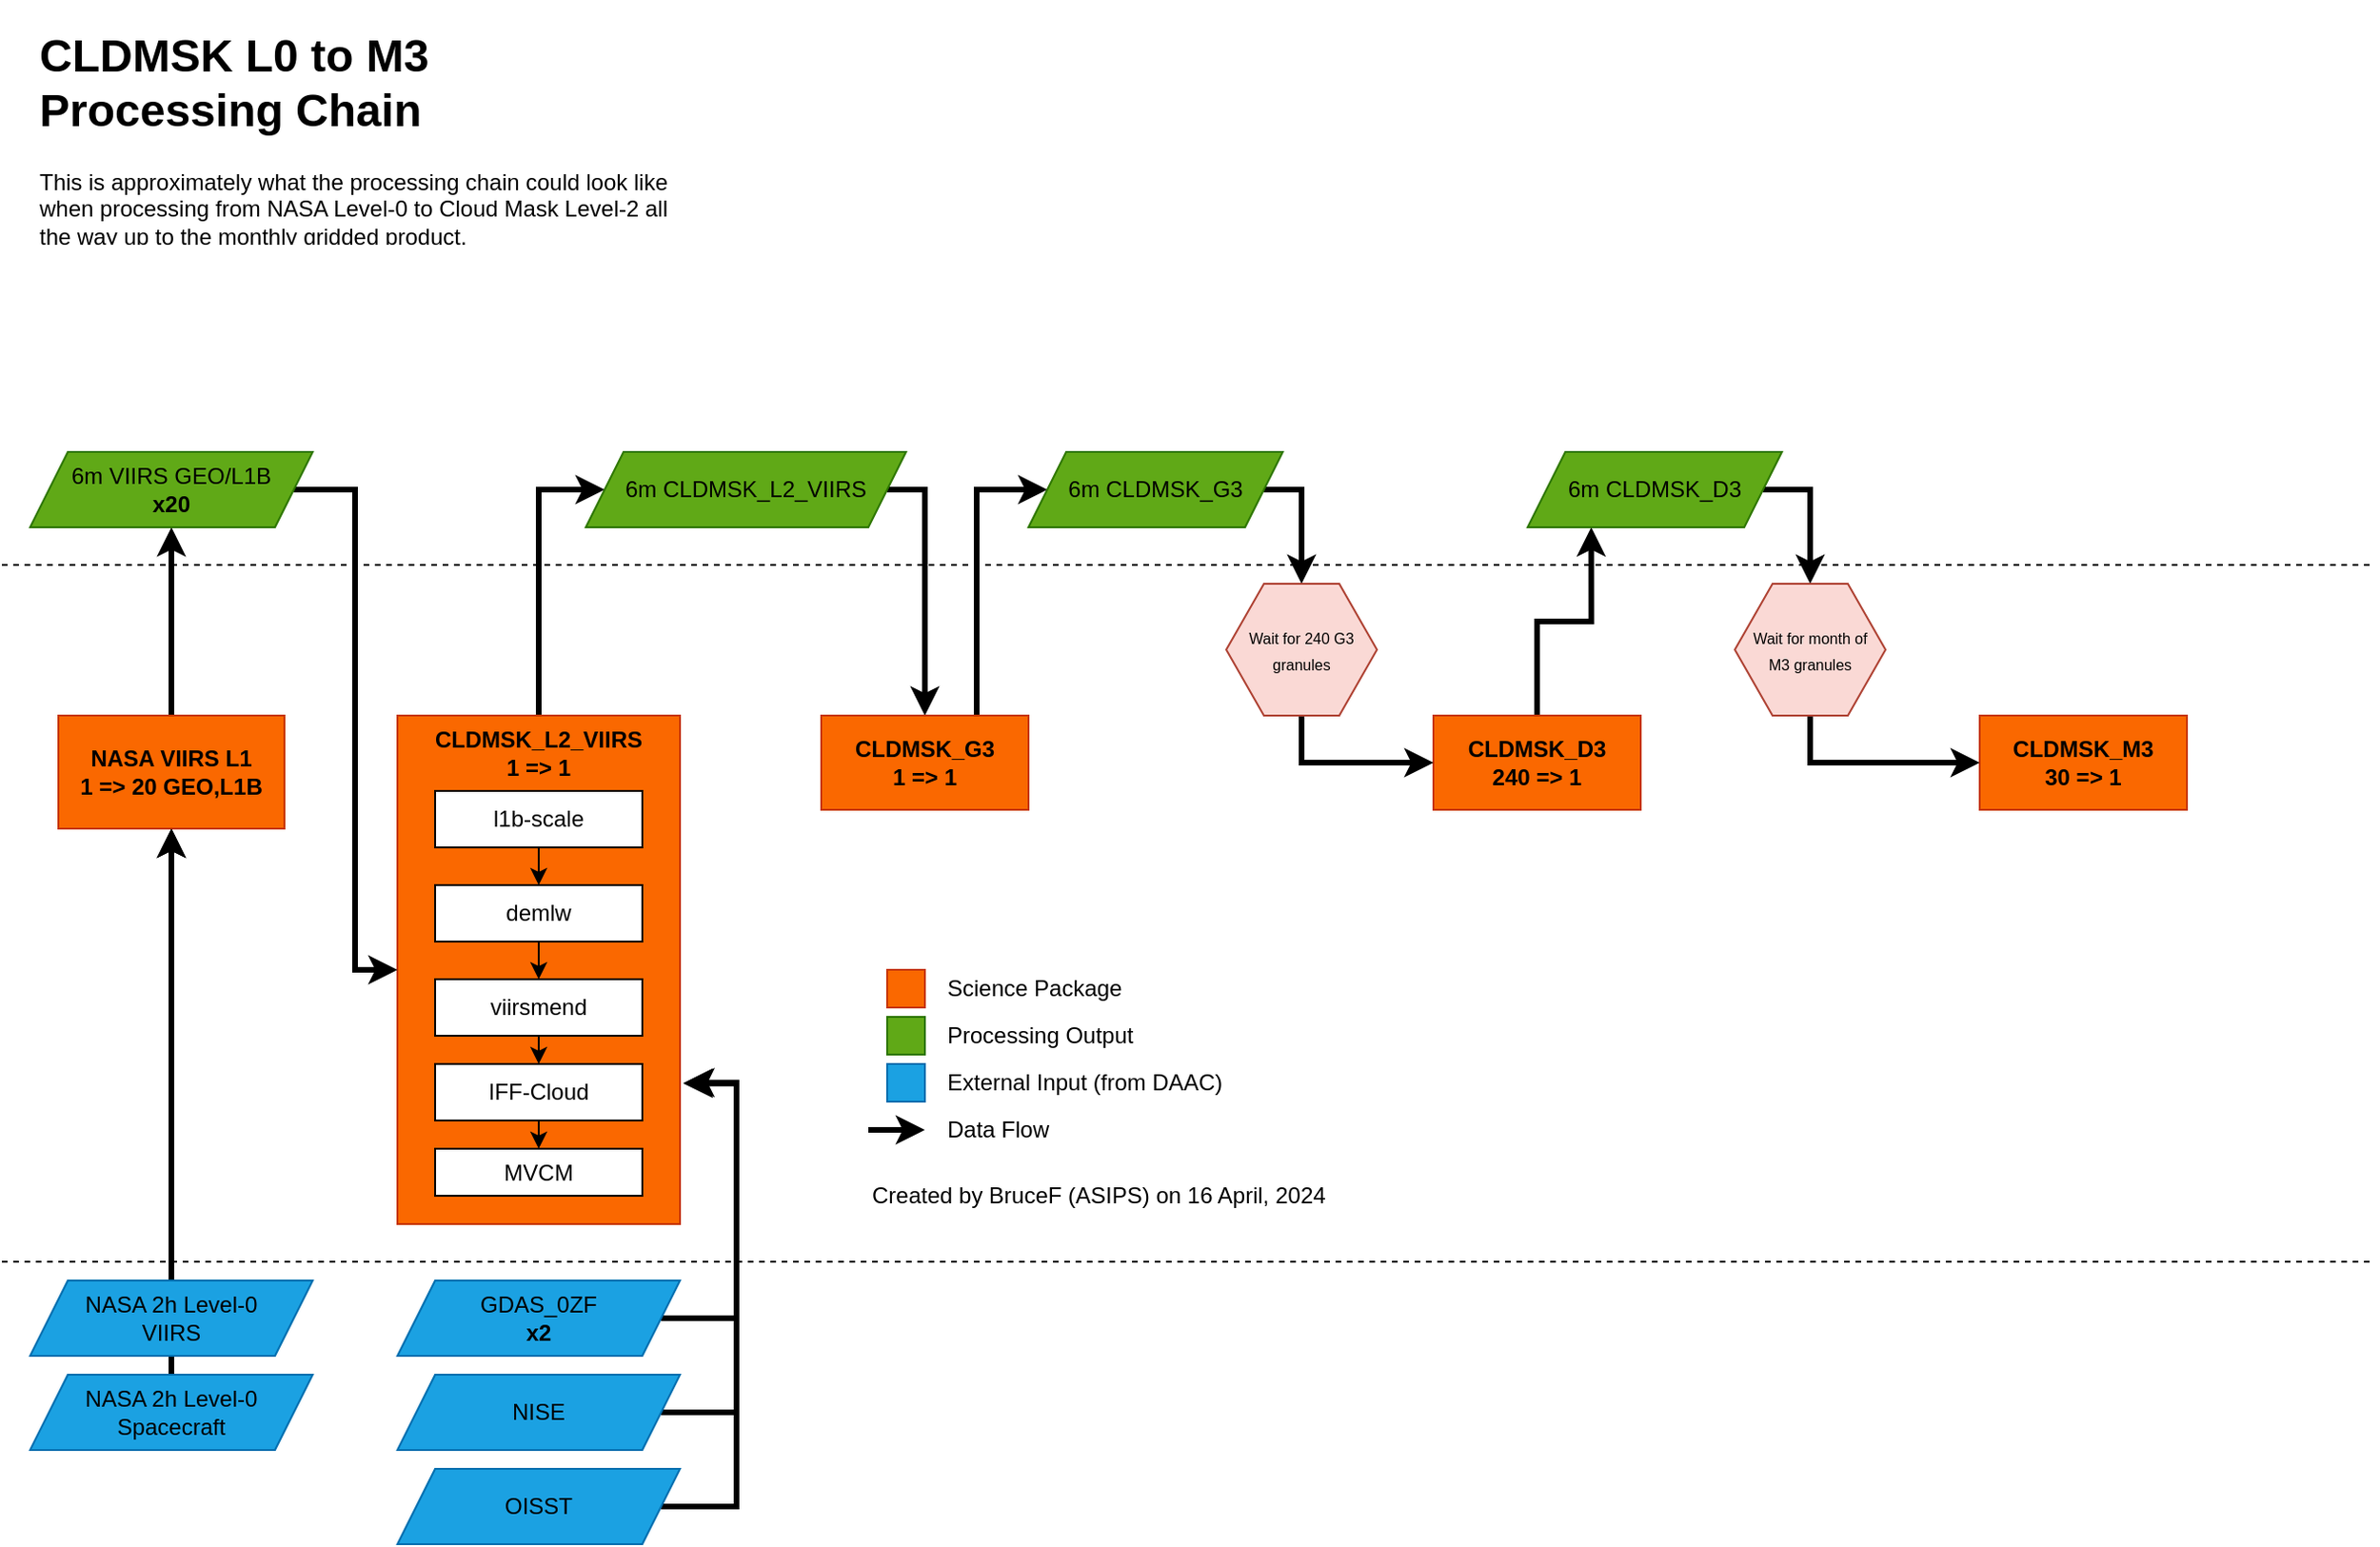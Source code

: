 <mxfile version="22.1.21" type="device">
  <diagram name="Page-1" id="0jrwiL8wn6cAHi7cUsMW">
    <mxGraphModel dx="874" dy="701" grid="1" gridSize="10" guides="1" tooltips="1" connect="1" arrows="1" fold="1" page="1" pageScale="1" pageWidth="850" pageHeight="1100" math="0" shadow="0">
      <root>
        <mxCell id="0" />
        <mxCell id="1" parent="0" />
        <mxCell id="NL68hfIgCdAqa7RsjEGQ-24" style="edgeStyle=orthogonalEdgeStyle;rounded=0;orthogonalLoop=1;jettySize=auto;html=1;entryX=0;entryY=0.5;entryDx=0;entryDy=0;strokeWidth=3;" parent="1" source="NL68hfIgCdAqa7RsjEGQ-15" target="NL68hfIgCdAqa7RsjEGQ-23" edge="1">
          <mxGeometry relative="1" as="geometry">
            <Array as="points">
              <mxPoint x="305" y="290" />
            </Array>
          </mxGeometry>
        </mxCell>
        <mxCell id="NL68hfIgCdAqa7RsjEGQ-15" value="" style="rounded=0;whiteSpace=wrap;html=1;fillColor=#fa6800;fontColor=#000000;strokeColor=#C73500;" parent="1" vertex="1">
          <mxGeometry x="230" y="410" width="150" height="270" as="geometry" />
        </mxCell>
        <mxCell id="NL68hfIgCdAqa7RsjEGQ-10" style="edgeStyle=orthogonalEdgeStyle;rounded=0;orthogonalLoop=1;jettySize=auto;html=1;exitX=0.5;exitY=0;exitDx=0;exitDy=0;strokeWidth=3;" parent="1" source="NL68hfIgCdAqa7RsjEGQ-7" edge="1">
          <mxGeometry relative="1" as="geometry">
            <mxPoint x="110" y="470" as="targetPoint" />
          </mxGeometry>
        </mxCell>
        <mxCell id="NL68hfIgCdAqa7RsjEGQ-12" style="edgeStyle=orthogonalEdgeStyle;rounded=0;orthogonalLoop=1;jettySize=auto;html=1;exitX=0.5;exitY=0;exitDx=0;exitDy=0;entryX=0.5;entryY=1;entryDx=0;entryDy=0;strokeWidth=3;" parent="1" source="NL68hfIgCdAqa7RsjEGQ-4" target="NL68hfIgCdAqa7RsjEGQ-11" edge="1">
          <mxGeometry relative="1" as="geometry" />
        </mxCell>
        <mxCell id="NL68hfIgCdAqa7RsjEGQ-4" value="&lt;b&gt;NASA VIIRS L1&lt;br&gt;1 =&amp;gt; 20 GEO,L1B&lt;br&gt;&lt;/b&gt;" style="rounded=0;whiteSpace=wrap;html=1;fillColor=#fa6800;fontColor=#000000;strokeColor=#C73500;" parent="1" vertex="1">
          <mxGeometry x="50" y="410" width="120" height="60" as="geometry" />
        </mxCell>
        <mxCell id="NL68hfIgCdAqa7RsjEGQ-76" style="edgeStyle=orthogonalEdgeStyle;rounded=0;orthogonalLoop=1;jettySize=auto;html=1;exitX=0.5;exitY=1;exitDx=0;exitDy=0;entryX=0.5;entryY=0;entryDx=0;entryDy=0;" parent="1" source="NL68hfIgCdAqa7RsjEGQ-5" target="NL68hfIgCdAqa7RsjEGQ-71" edge="1">
          <mxGeometry relative="1" as="geometry" />
        </mxCell>
        <mxCell id="NL68hfIgCdAqa7RsjEGQ-5" value="l1b-scale" style="rounded=0;whiteSpace=wrap;html=1;" parent="1" vertex="1">
          <mxGeometry x="250" y="450" width="110" height="30" as="geometry" />
        </mxCell>
        <mxCell id="NL68hfIgCdAqa7RsjEGQ-9" style="edgeStyle=orthogonalEdgeStyle;rounded=0;orthogonalLoop=1;jettySize=auto;html=1;exitX=0.5;exitY=0;exitDx=0;exitDy=0;entryX=0.5;entryY=1;entryDx=0;entryDy=0;strokeWidth=3;" parent="1" source="NL68hfIgCdAqa7RsjEGQ-6" target="NL68hfIgCdAqa7RsjEGQ-4" edge="1">
          <mxGeometry relative="1" as="geometry" />
        </mxCell>
        <mxCell id="NL68hfIgCdAqa7RsjEGQ-6" value="NASA 2h Level-0&lt;br&gt;VIIRS" style="shape=parallelogram;perimeter=parallelogramPerimeter;whiteSpace=wrap;html=1;fixedSize=1;fillColor=#1ba1e2;fontColor=#000000;strokeColor=#006EAF;" parent="1" vertex="1">
          <mxGeometry x="35" y="710" width="150" height="40" as="geometry" />
        </mxCell>
        <mxCell id="NL68hfIgCdAqa7RsjEGQ-7" value="NASA 2h Level-0&lt;br&gt;Spacecraft" style="shape=parallelogram;perimeter=parallelogramPerimeter;whiteSpace=wrap;html=1;fixedSize=1;fillColor=#1ba1e2;fontColor=#000000;strokeColor=#006EAF;" parent="1" vertex="1">
          <mxGeometry x="35" y="760" width="150" height="40" as="geometry" />
        </mxCell>
        <mxCell id="NL68hfIgCdAqa7RsjEGQ-18" style="edgeStyle=orthogonalEdgeStyle;rounded=0;orthogonalLoop=1;jettySize=auto;html=1;exitX=1;exitY=0.5;exitDx=0;exitDy=0;entryX=0;entryY=0.5;entryDx=0;entryDy=0;strokeWidth=3;" parent="1" source="NL68hfIgCdAqa7RsjEGQ-11" target="NL68hfIgCdAqa7RsjEGQ-15" edge="1">
          <mxGeometry relative="1" as="geometry" />
        </mxCell>
        <mxCell id="NL68hfIgCdAqa7RsjEGQ-11" value="6m VIIRS GEO/L1B&lt;br&gt;&lt;b&gt;x20&lt;/b&gt;" style="shape=parallelogram;perimeter=parallelogramPerimeter;whiteSpace=wrap;html=1;fixedSize=1;fillColor=#60a917;fontColor=#000000;strokeColor=#2D7600;labelBackgroundColor=none;" parent="1" vertex="1">
          <mxGeometry x="35" y="270" width="150" height="40" as="geometry" />
        </mxCell>
        <mxCell id="NL68hfIgCdAqa7RsjEGQ-20" style="edgeStyle=orthogonalEdgeStyle;rounded=0;orthogonalLoop=1;jettySize=auto;html=1;exitX=0.5;exitY=1;exitDx=0;exitDy=0;entryX=0.5;entryY=0;entryDx=0;entryDy=0;strokeWidth=1;" parent="1" source="NL68hfIgCdAqa7RsjEGQ-16" target="NL68hfIgCdAqa7RsjEGQ-17" edge="1">
          <mxGeometry relative="1" as="geometry" />
        </mxCell>
        <mxCell id="NL68hfIgCdAqa7RsjEGQ-16" value="IFF-Cloud" style="rounded=0;whiteSpace=wrap;html=1;" parent="1" vertex="1">
          <mxGeometry x="250" y="595" width="110" height="30" as="geometry" />
        </mxCell>
        <mxCell id="NL68hfIgCdAqa7RsjEGQ-17" value="MVCM" style="rounded=0;whiteSpace=wrap;html=1;" parent="1" vertex="1">
          <mxGeometry x="250" y="640" width="110" height="25" as="geometry" />
        </mxCell>
        <mxCell id="NL68hfIgCdAqa7RsjEGQ-27" style="edgeStyle=orthogonalEdgeStyle;rounded=0;orthogonalLoop=1;jettySize=auto;html=1;entryX=0.5;entryY=0;entryDx=0;entryDy=0;strokeWidth=3;" parent="1" source="NL68hfIgCdAqa7RsjEGQ-23" target="NL68hfIgCdAqa7RsjEGQ-29" edge="1">
          <mxGeometry relative="1" as="geometry">
            <mxPoint x="515" y="410" as="targetPoint" />
            <Array as="points">
              <mxPoint x="510" y="290" />
            </Array>
          </mxGeometry>
        </mxCell>
        <mxCell id="NL68hfIgCdAqa7RsjEGQ-23" value="6m CLDMSK_L2_VIIRS" style="shape=parallelogram;perimeter=parallelogramPerimeter;whiteSpace=wrap;html=1;fixedSize=1;fillColor=#60a917;fontColor=#000000;strokeColor=#2D7600;" parent="1" vertex="1">
          <mxGeometry x="330" y="270" width="170" height="40" as="geometry" />
        </mxCell>
        <mxCell id="NL68hfIgCdAqa7RsjEGQ-25" value="&lt;b&gt;CLDMSK_L2_VIIRS&lt;br&gt;1 =&amp;gt; 1&lt;br&gt;&lt;/b&gt;" style="text;html=1;strokeColor=none;fillColor=none;align=center;verticalAlign=middle;whiteSpace=wrap;rounded=0;" parent="1" vertex="1">
          <mxGeometry x="245" y="420" width="120" height="20" as="geometry" />
        </mxCell>
        <mxCell id="NL68hfIgCdAqa7RsjEGQ-32" style="edgeStyle=orthogonalEdgeStyle;rounded=0;orthogonalLoop=1;jettySize=auto;html=1;exitX=0.75;exitY=0;exitDx=0;exitDy=0;entryX=0;entryY=0.5;entryDx=0;entryDy=0;strokeWidth=3;" parent="1" source="NL68hfIgCdAqa7RsjEGQ-29" target="NL68hfIgCdAqa7RsjEGQ-31" edge="1">
          <mxGeometry relative="1" as="geometry">
            <Array as="points">
              <mxPoint x="538" y="290" />
            </Array>
          </mxGeometry>
        </mxCell>
        <mxCell id="NL68hfIgCdAqa7RsjEGQ-29" value="&lt;b&gt;CLDMSK_G3&lt;br&gt;1 =&amp;gt; 1&lt;br&gt;&lt;/b&gt;" style="rounded=0;whiteSpace=wrap;html=1;fillColor=#fa6800;fontColor=#000000;strokeColor=#C73500;" parent="1" vertex="1">
          <mxGeometry x="455" y="410" width="110" height="50" as="geometry" />
        </mxCell>
        <mxCell id="NL68hfIgCdAqa7RsjEGQ-35" style="edgeStyle=orthogonalEdgeStyle;rounded=0;orthogonalLoop=1;jettySize=auto;html=1;exitX=0.5;exitY=0;exitDx=0;exitDy=0;entryX=0.25;entryY=1;entryDx=0;entryDy=0;strokeWidth=3;" parent="1" source="NL68hfIgCdAqa7RsjEGQ-30" target="NL68hfIgCdAqa7RsjEGQ-34" edge="1">
          <mxGeometry relative="1" as="geometry">
            <mxPoint x="832.5" y="410" as="sourcePoint" />
          </mxGeometry>
        </mxCell>
        <mxCell id="NL68hfIgCdAqa7RsjEGQ-30" value="&lt;b&gt;CLDMSK_D3&lt;br&gt;240 =&amp;gt; 1&lt;br&gt;&lt;/b&gt;" style="rounded=0;whiteSpace=wrap;html=1;fillColor=#fa6800;fontColor=#000000;strokeColor=#C73500;" parent="1" vertex="1">
          <mxGeometry x="780" y="410" width="110" height="50" as="geometry" />
        </mxCell>
        <mxCell id="NL68hfIgCdAqa7RsjEGQ-43" style="edgeStyle=orthogonalEdgeStyle;rounded=0;orthogonalLoop=1;jettySize=auto;html=1;exitX=1;exitY=0.5;exitDx=0;exitDy=0;entryX=0.5;entryY=0;entryDx=0;entryDy=0;strokeWidth=3;" parent="1" source="NL68hfIgCdAqa7RsjEGQ-31" target="NL68hfIgCdAqa7RsjEGQ-42" edge="1">
          <mxGeometry relative="1" as="geometry">
            <Array as="points">
              <mxPoint x="710" y="290" />
            </Array>
          </mxGeometry>
        </mxCell>
        <mxCell id="NL68hfIgCdAqa7RsjEGQ-31" value="6m CLDMSK_G3" style="shape=parallelogram;perimeter=parallelogramPerimeter;whiteSpace=wrap;html=1;fixedSize=1;fillColor=#60a917;fontColor=#000000;strokeColor=#2D7600;" parent="1" vertex="1">
          <mxGeometry x="565" y="270" width="135" height="40" as="geometry" />
        </mxCell>
        <mxCell id="NL68hfIgCdAqa7RsjEGQ-46" style="edgeStyle=orthogonalEdgeStyle;rounded=0;orthogonalLoop=1;jettySize=auto;html=1;exitX=1;exitY=0.5;exitDx=0;exitDy=0;entryX=0.5;entryY=0;entryDx=0;entryDy=0;strokeWidth=3;" parent="1" source="NL68hfIgCdAqa7RsjEGQ-34" target="NL68hfIgCdAqa7RsjEGQ-50" edge="1">
          <mxGeometry relative="1" as="geometry">
            <mxPoint x="980" y="340" as="targetPoint" />
            <Array as="points">
              <mxPoint x="980" y="290" />
            </Array>
          </mxGeometry>
        </mxCell>
        <mxCell id="NL68hfIgCdAqa7RsjEGQ-34" value="6m CLDMSK_D3" style="shape=parallelogram;perimeter=parallelogramPerimeter;whiteSpace=wrap;html=1;fixedSize=1;fillColor=#60a917;fontColor=#000000;strokeColor=#2D7600;" parent="1" vertex="1">
          <mxGeometry x="830" y="270" width="135" height="40" as="geometry" />
        </mxCell>
        <mxCell id="NL68hfIgCdAqa7RsjEGQ-36" value="&lt;b&gt;CLDMSK_M3&lt;br&gt;30 =&amp;gt; 1&lt;br&gt;&lt;/b&gt;" style="rounded=0;whiteSpace=wrap;html=1;fillColor=#fa6800;fontColor=#000000;strokeColor=#C73500;" parent="1" vertex="1">
          <mxGeometry x="1070" y="410" width="110" height="50" as="geometry" />
        </mxCell>
        <mxCell id="NL68hfIgCdAqa7RsjEGQ-44" style="edgeStyle=orthogonalEdgeStyle;rounded=0;orthogonalLoop=1;jettySize=auto;html=1;exitX=0.5;exitY=1;exitDx=0;exitDy=0;entryX=0;entryY=0.5;entryDx=0;entryDy=0;strokeWidth=3;" parent="1" source="NL68hfIgCdAqa7RsjEGQ-42" target="NL68hfIgCdAqa7RsjEGQ-30" edge="1">
          <mxGeometry relative="1" as="geometry" />
        </mxCell>
        <mxCell id="NL68hfIgCdAqa7RsjEGQ-42" value="&lt;p style=&quot;line-height: 100%;&quot;&gt;&lt;font style=&quot;font-size: 8px;&quot;&gt;Wait for&amp;nbsp;&lt;/font&gt;&lt;span style=&quot;font-size: 8px; text-align: left; background-color: initial;&quot;&gt;240 G3 granules&lt;/span&gt;&lt;/p&gt;" style="shape=hexagon;perimeter=hexagonPerimeter2;whiteSpace=wrap;html=1;fixedSize=1;fillColor=#fad9d5;strokeColor=#ae4132;" parent="1" vertex="1">
          <mxGeometry x="670" y="340" width="80" height="70" as="geometry" />
        </mxCell>
        <mxCell id="NL68hfIgCdAqa7RsjEGQ-47" style="edgeStyle=orthogonalEdgeStyle;rounded=0;orthogonalLoop=1;jettySize=auto;html=1;exitX=0.5;exitY=1;exitDx=0;exitDy=0;strokeWidth=3;" parent="1" source="NL68hfIgCdAqa7RsjEGQ-50" target="NL68hfIgCdAqa7RsjEGQ-36" edge="1">
          <mxGeometry relative="1" as="geometry">
            <mxPoint x="980" y="410" as="sourcePoint" />
          </mxGeometry>
        </mxCell>
        <mxCell id="NL68hfIgCdAqa7RsjEGQ-50" value="&lt;p style=&quot;line-height: 100%;&quot;&gt;&lt;font style=&quot;font-size: 8px;&quot;&gt;Wait for month of M&lt;/font&gt;&lt;span style=&quot;font-size: 8px; background-color: initial;&quot;&gt;3 granules&lt;/span&gt;&lt;/p&gt;" style="shape=hexagon;perimeter=hexagonPerimeter2;whiteSpace=wrap;html=1;fixedSize=1;fillColor=#fad9d5;strokeColor=#ae4132;spacingLeft=5;spacingRight=5;" parent="1" vertex="1">
          <mxGeometry x="940" y="340" width="80" height="70" as="geometry" />
        </mxCell>
        <mxCell id="NL68hfIgCdAqa7RsjEGQ-52" value="" style="rounded=0;whiteSpace=wrap;html=1;fillColor=#fa6800;fontColor=#000000;strokeColor=#C73500;" parent="1" vertex="1">
          <mxGeometry x="490" y="545" width="20" height="20" as="geometry" />
        </mxCell>
        <mxCell id="NL68hfIgCdAqa7RsjEGQ-53" value="Science Package" style="text;html=1;strokeColor=none;fillColor=none;align=left;verticalAlign=middle;whiteSpace=wrap;rounded=0;" parent="1" vertex="1">
          <mxGeometry x="520" y="540" width="130" height="30" as="geometry" />
        </mxCell>
        <mxCell id="NL68hfIgCdAqa7RsjEGQ-54" value="" style="rounded=0;whiteSpace=wrap;html=1;fillColor=#60a917;fontColor=#ffffff;strokeColor=#2D7600;" parent="1" vertex="1">
          <mxGeometry x="490" y="570" width="20" height="20" as="geometry" />
        </mxCell>
        <mxCell id="NL68hfIgCdAqa7RsjEGQ-55" value="Processing Output" style="text;html=1;strokeColor=none;fillColor=none;align=left;verticalAlign=middle;whiteSpace=wrap;rounded=0;" parent="1" vertex="1">
          <mxGeometry x="520" y="565" width="130" height="30" as="geometry" />
        </mxCell>
        <mxCell id="NL68hfIgCdAqa7RsjEGQ-56" value="" style="rounded=0;whiteSpace=wrap;html=1;fillColor=#1ba1e2;fontColor=#ffffff;strokeColor=#006EAF;" parent="1" vertex="1">
          <mxGeometry x="490" y="595" width="20" height="20" as="geometry" />
        </mxCell>
        <mxCell id="NL68hfIgCdAqa7RsjEGQ-57" value="External Input (from DAAC)" style="text;html=1;strokeColor=none;fillColor=none;align=left;verticalAlign=middle;whiteSpace=wrap;rounded=0;" parent="1" vertex="1">
          <mxGeometry x="520" y="590" width="170" height="30" as="geometry" />
        </mxCell>
        <mxCell id="NL68hfIgCdAqa7RsjEGQ-58" style="edgeStyle=orthogonalEdgeStyle;rounded=0;orthogonalLoop=1;jettySize=auto;html=1;strokeWidth=3;" parent="1" edge="1">
          <mxGeometry relative="1" as="geometry">
            <mxPoint x="480" y="630" as="sourcePoint" />
            <mxPoint x="510" y="630" as="targetPoint" />
          </mxGeometry>
        </mxCell>
        <mxCell id="NL68hfIgCdAqa7RsjEGQ-59" value="Data Flow" style="text;html=1;strokeColor=none;fillColor=none;align=left;verticalAlign=middle;whiteSpace=wrap;rounded=0;" parent="1" vertex="1">
          <mxGeometry x="520" y="615" width="130" height="30" as="geometry" />
        </mxCell>
        <mxCell id="NL68hfIgCdAqa7RsjEGQ-79" style="edgeStyle=orthogonalEdgeStyle;rounded=0;orthogonalLoop=1;jettySize=auto;html=1;exitX=1;exitY=0.5;exitDx=0;exitDy=0;strokeWidth=3;entryX=1.019;entryY=0.722;entryDx=0;entryDy=0;entryPerimeter=0;" parent="1" source="NL68hfIgCdAqa7RsjEGQ-60" target="NL68hfIgCdAqa7RsjEGQ-15" edge="1">
          <mxGeometry relative="1" as="geometry">
            <Array as="points">
              <mxPoint x="410" y="730" />
              <mxPoint x="410" y="605" />
            </Array>
            <mxPoint x="420" y="620" as="targetPoint" />
          </mxGeometry>
        </mxCell>
        <mxCell id="NL68hfIgCdAqa7RsjEGQ-60" value="GDAS_0ZF&lt;br&gt;&lt;b&gt;x2&lt;/b&gt;" style="shape=parallelogram;perimeter=parallelogramPerimeter;whiteSpace=wrap;html=1;fixedSize=1;fillColor=#1ba1e2;fontColor=#000000;strokeColor=#006EAF;" parent="1" vertex="1">
          <mxGeometry x="230" y="710" width="150" height="40" as="geometry" />
        </mxCell>
        <mxCell id="NL68hfIgCdAqa7RsjEGQ-77" style="edgeStyle=orthogonalEdgeStyle;rounded=0;orthogonalLoop=1;jettySize=auto;html=1;exitX=1;exitY=0.5;exitDx=0;exitDy=0;strokeWidth=3;entryX=1.013;entryY=0.723;entryDx=0;entryDy=0;entryPerimeter=0;" parent="1" source="NL68hfIgCdAqa7RsjEGQ-61" target="NL68hfIgCdAqa7RsjEGQ-15" edge="1">
          <mxGeometry relative="1" as="geometry">
            <Array as="points">
              <mxPoint x="410" y="780" />
              <mxPoint x="410" y="605" />
            </Array>
            <mxPoint x="430" y="610" as="targetPoint" />
          </mxGeometry>
        </mxCell>
        <mxCell id="NL68hfIgCdAqa7RsjEGQ-61" value="NISE" style="shape=parallelogram;perimeter=parallelogramPerimeter;whiteSpace=wrap;html=1;fixedSize=1;fillColor=#1ba1e2;fontColor=#000000;strokeColor=#006EAF;" parent="1" vertex="1">
          <mxGeometry x="230" y="760" width="150" height="40" as="geometry" />
        </mxCell>
        <mxCell id="NL68hfIgCdAqa7RsjEGQ-78" style="edgeStyle=orthogonalEdgeStyle;rounded=0;orthogonalLoop=1;jettySize=auto;html=1;exitX=1;exitY=0.5;exitDx=0;exitDy=0;strokeWidth=3;entryX=1.011;entryY=0.723;entryDx=0;entryDy=0;entryPerimeter=0;" parent="1" source="NL68hfIgCdAqa7RsjEGQ-62" target="NL68hfIgCdAqa7RsjEGQ-15" edge="1">
          <mxGeometry relative="1" as="geometry">
            <mxPoint x="400" y="580" as="targetPoint" />
            <Array as="points">
              <mxPoint x="410" y="830" />
              <mxPoint x="410" y="605" />
            </Array>
          </mxGeometry>
        </mxCell>
        <mxCell id="NL68hfIgCdAqa7RsjEGQ-62" value="OISST" style="shape=parallelogram;perimeter=parallelogramPerimeter;whiteSpace=wrap;html=1;fixedSize=1;fillColor=#1ba1e2;fontColor=#000000;strokeColor=#006EAF;" parent="1" vertex="1">
          <mxGeometry x="230" y="810" width="150" height="40" as="geometry" />
        </mxCell>
        <mxCell id="NL68hfIgCdAqa7RsjEGQ-67" value="" style="endArrow=none;dashed=1;html=1;rounded=0;" parent="1" edge="1">
          <mxGeometry width="50" height="50" relative="1" as="geometry">
            <mxPoint x="20" y="330" as="sourcePoint" />
            <mxPoint x="1280" y="330" as="targetPoint" />
          </mxGeometry>
        </mxCell>
        <mxCell id="NL68hfIgCdAqa7RsjEGQ-68" value="" style="endArrow=none;dashed=1;html=1;rounded=0;" parent="1" edge="1">
          <mxGeometry width="50" height="50" relative="1" as="geometry">
            <mxPoint x="20" y="700" as="sourcePoint" />
            <mxPoint x="1280" y="700" as="targetPoint" />
          </mxGeometry>
        </mxCell>
        <mxCell id="NL68hfIgCdAqa7RsjEGQ-74" style="edgeStyle=orthogonalEdgeStyle;rounded=0;orthogonalLoop=1;jettySize=auto;html=1;exitX=0.5;exitY=1;exitDx=0;exitDy=0;entryX=0.5;entryY=0;entryDx=0;entryDy=0;" parent="1" source="NL68hfIgCdAqa7RsjEGQ-70" target="NL68hfIgCdAqa7RsjEGQ-16" edge="1">
          <mxGeometry relative="1" as="geometry" />
        </mxCell>
        <mxCell id="NL68hfIgCdAqa7RsjEGQ-70" value="viirsmend" style="rounded=0;whiteSpace=wrap;html=1;" parent="1" vertex="1">
          <mxGeometry x="250" y="550" width="110" height="30" as="geometry" />
        </mxCell>
        <mxCell id="NL68hfIgCdAqa7RsjEGQ-75" style="edgeStyle=orthogonalEdgeStyle;rounded=0;orthogonalLoop=1;jettySize=auto;html=1;exitX=0.5;exitY=1;exitDx=0;exitDy=0;entryX=0.5;entryY=0;entryDx=0;entryDy=0;" parent="1" source="NL68hfIgCdAqa7RsjEGQ-71" target="NL68hfIgCdAqa7RsjEGQ-70" edge="1">
          <mxGeometry relative="1" as="geometry" />
        </mxCell>
        <mxCell id="NL68hfIgCdAqa7RsjEGQ-71" value="demlw" style="rounded=0;whiteSpace=wrap;html=1;" parent="1" vertex="1">
          <mxGeometry x="250" y="500" width="110" height="30" as="geometry" />
        </mxCell>
        <mxCell id="NL68hfIgCdAqa7RsjEGQ-86" value="&lt;h1&gt;CLDMSK L0 to M3 Processing Chain&lt;/h1&gt;&lt;p&gt;This is approximately what the processing chain could look like when processing from NASA Level-0 to Cloud Mask Level-2 all the way up to the monthly gridded product.&lt;/p&gt;&lt;p&gt;&lt;span style=&quot;background-color: initial;&quot;&gt;&amp;nbsp;&lt;/span&gt;&lt;/p&gt;" style="text;html=1;strokeColor=none;fillColor=none;spacing=5;spacingTop=-20;whiteSpace=wrap;overflow=hidden;rounded=0;" parent="1" vertex="1">
          <mxGeometry x="35" y="40" width="345" height="120" as="geometry" />
        </mxCell>
        <mxCell id="NL68hfIgCdAqa7RsjEGQ-87" value="Created by BruceF (ASIPS) on 16 April, 2024" style="text;html=1;strokeColor=none;fillColor=none;align=left;verticalAlign=middle;whiteSpace=wrap;rounded=0;" parent="1" vertex="1">
          <mxGeometry x="480" y="650" width="440" height="30" as="geometry" />
        </mxCell>
      </root>
    </mxGraphModel>
  </diagram>
</mxfile>
